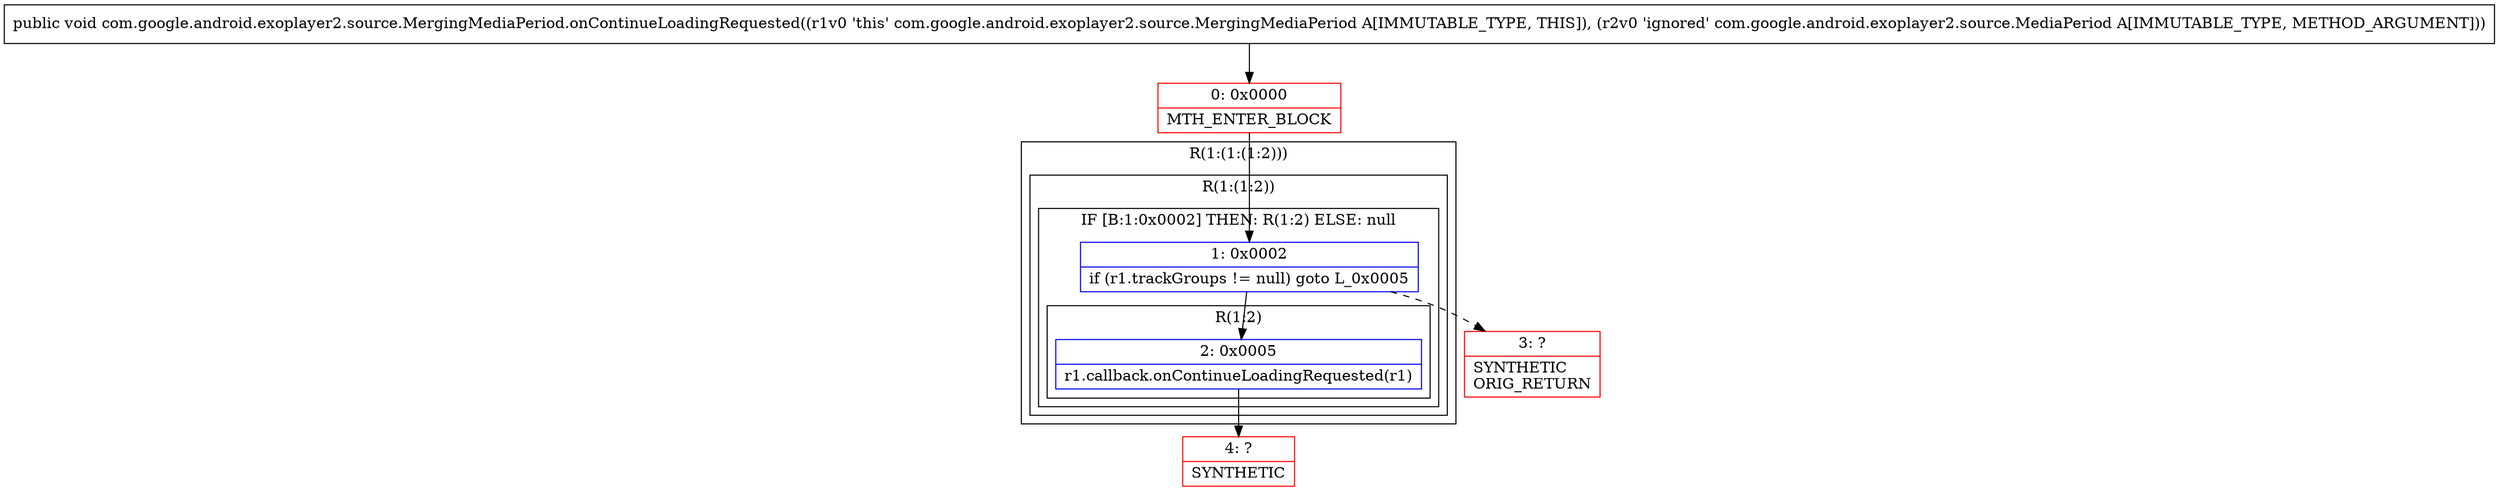 digraph "CFG forcom.google.android.exoplayer2.source.MergingMediaPeriod.onContinueLoadingRequested(Lcom\/google\/android\/exoplayer2\/source\/MediaPeriod;)V" {
subgraph cluster_Region_1246171320 {
label = "R(1:(1:(1:2)))";
node [shape=record,color=blue];
subgraph cluster_Region_1784574917 {
label = "R(1:(1:2))";
node [shape=record,color=blue];
subgraph cluster_IfRegion_2140834764 {
label = "IF [B:1:0x0002] THEN: R(1:2) ELSE: null";
node [shape=record,color=blue];
Node_1 [shape=record,label="{1\:\ 0x0002|if (r1.trackGroups != null) goto L_0x0005\l}"];
subgraph cluster_Region_254653215 {
label = "R(1:2)";
node [shape=record,color=blue];
Node_2 [shape=record,label="{2\:\ 0x0005|r1.callback.onContinueLoadingRequested(r1)\l}"];
}
}
}
}
Node_0 [shape=record,color=red,label="{0\:\ 0x0000|MTH_ENTER_BLOCK\l}"];
Node_3 [shape=record,color=red,label="{3\:\ ?|SYNTHETIC\lORIG_RETURN\l}"];
Node_4 [shape=record,color=red,label="{4\:\ ?|SYNTHETIC\l}"];
MethodNode[shape=record,label="{public void com.google.android.exoplayer2.source.MergingMediaPeriod.onContinueLoadingRequested((r1v0 'this' com.google.android.exoplayer2.source.MergingMediaPeriod A[IMMUTABLE_TYPE, THIS]), (r2v0 'ignored' com.google.android.exoplayer2.source.MediaPeriod A[IMMUTABLE_TYPE, METHOD_ARGUMENT])) }"];
MethodNode -> Node_0;
Node_1 -> Node_2;
Node_1 -> Node_3[style=dashed];
Node_2 -> Node_4;
Node_0 -> Node_1;
}

